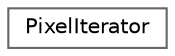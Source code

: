 digraph "Graphical Class Hierarchy"
{
 // LATEX_PDF_SIZE
  bgcolor="transparent";
  edge [fontname=Helvetica,fontsize=10,labelfontname=Helvetica,labelfontsize=10];
  node [fontname=Helvetica,fontsize=10,shape=box,height=0.2,width=0.4];
  rankdir="LR";
  Node0 [id="Node000000",label="PixelIterator",height=0.2,width=0.4,color="grey40", fillcolor="white", style="filled",URL="$d2/d5b/class_pixel_iterator.html",tooltip=" "];
}
